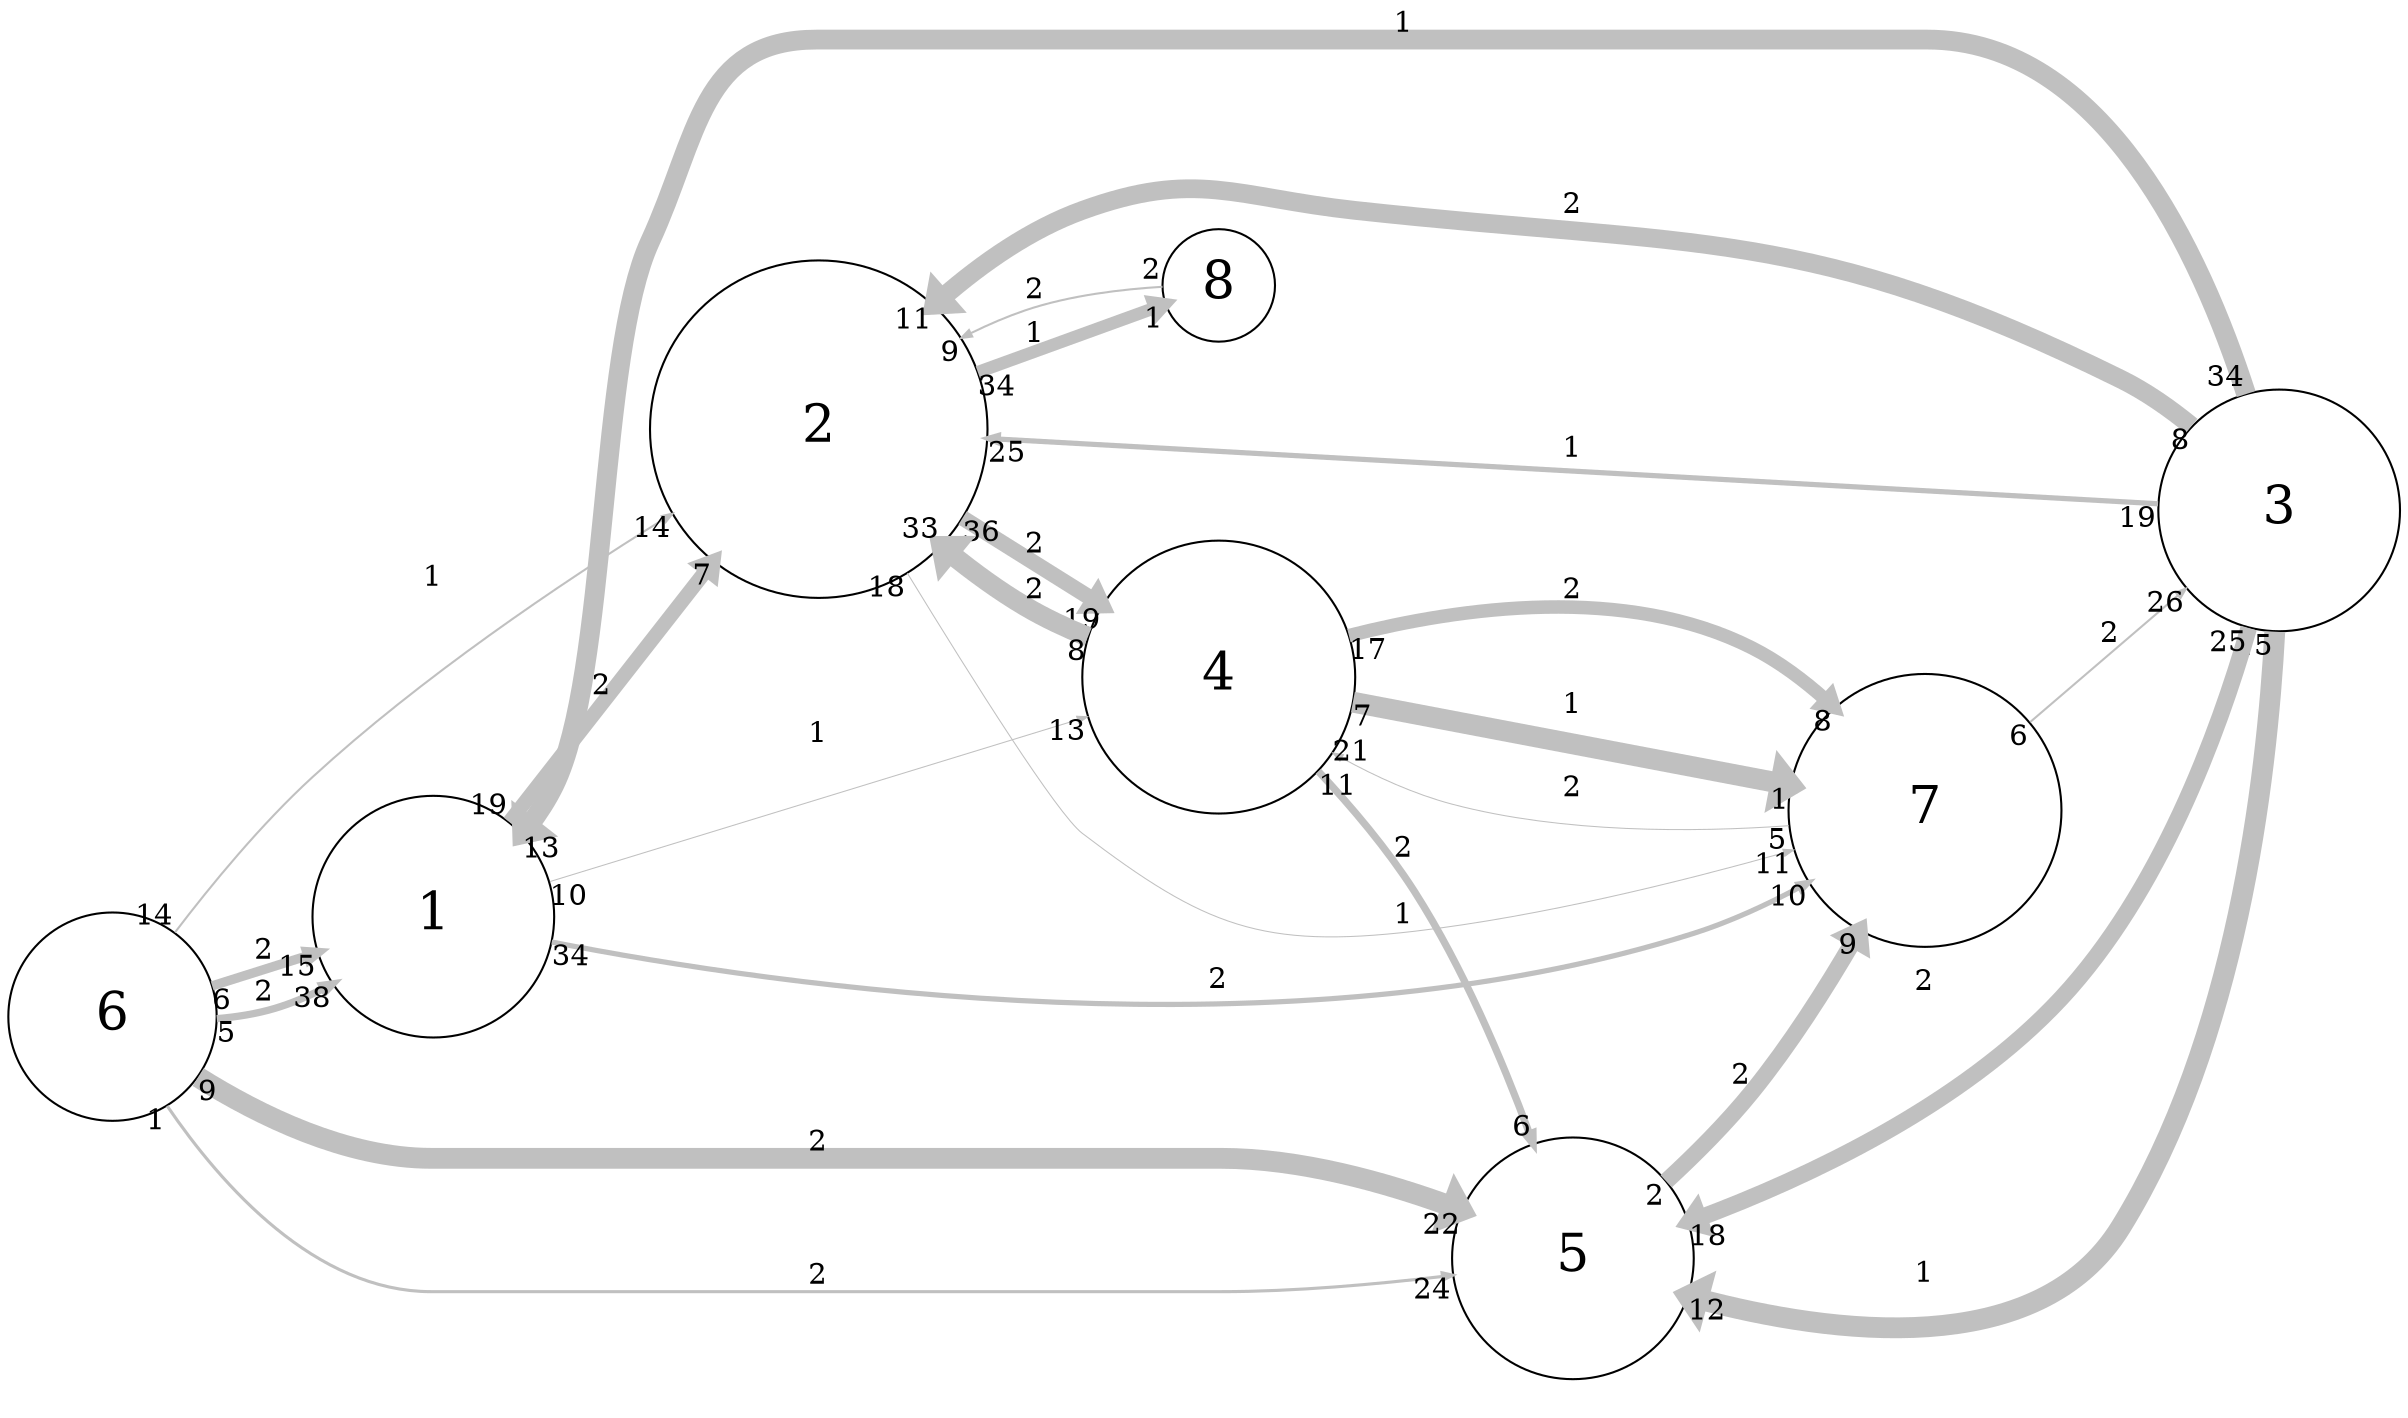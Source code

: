 digraph "" {
	graph [bb="0,0,1128.2,662.64",
		overlap=false,
		rankdir=LR,
		ratio=0.5,
		scale=1,
		splines=spline
	];
	node [fontsize=25,
		label="\N",
		shape=circle
	];
	edge [arrowsize=0.5,
		splines=true
	];
	0	[height=1.6071,
		label=1,
		pos="201.21,233.14",
		width=1.6071];
	1	[height=2.25,
		label=2,
		pos="382.21,464.14",
		width=2.25];
	0 -> 1	[key=0,
		capacity=2,
		color=grey,
		from_pd=18,
		head_lp="328.32,408.48",
		headlabel=7,
		label=2,
		lp="280.21,343.39",
		penwidth=7.0,
		pos="e,331.69,400.23 237.58,278.77 262.38,310.78 296.05,354.24 324.57,391.03",
		pt=7,
		tail_lp="244.33,287.02",
		taillabel=19,
		to_pd=6];
	3	[height=1.8214,
		label=4,
		pos="572.21,348.14",
		width=1.8214];
	0 -> 3	[key=0,
		capacity=1,
		color=grey,
		from_pd=9,
		head_lp="502.39,320.54",
		headlabel=13,
		label=1,
		lp="382.21,321.39",
		penwidth=0.5,
		pos="e,509.14,328.79 256.66,250.11 322.31,270.57 432.66,304.96 503.67,327.09",
		pt=20,
		tail_lp="263.41,241.86",
		taillabel=10,
		to_pd=12];
	6	[height=1.8214,
		label=7,
		pos="904.21,281.14",
		width=1.8214];
	0 -> 6	[key=0,
		capacity=2,
		color=grey,
		from_pd=33,
		head_lp="841.82,237.67",
		headlabel=10,
		label=2,
		lp="572.21,200.39",
		penwidth=2.5,
		pos="e,848.57,245.92 258.04,220.23 365.44,197.94 606.91,160.27 796.07,222.14 811.28,227.11 826.82,234.27 841.18,241.9",
		pt=16,
		tail_lp="264.79,211.98",
		taillabel=34,
		to_pd=9];
	1 -> 3	[key=0,
		capacity=2,
		color=grey,
		from_pd=35,
		head_lp="509.05,390.58",
		headlabel=19,
		label=2,
		lp="485.21,411.39",
		penwidth=7.5,
		pos="e,515.8,382.33 451.62,421.93 469.42,410.94 488.56,399.14 506.18,388.26",
		pt=6,
		tail_lp="458.37,413.68",
		taillabel=36,
		to_pd=18];
	1 -> 6	[key=0,
		capacity=1,
		color=grey,
		from_pd=17,
		head_lp="834.37,253.8",
		headlabel=11,
		label=1,
		lp="659.21,232.39",
		penwidth=0.5,
		pos="e,841.12,262.05 424.89,394.83 456.04,343.89 495.15,282.03 506.64,273.14 564.15,228.63 590.37,215.13 662.59,223.64 721.94,230.63 \
787.86,247.01 835.67,260.5",
		pt=20,
		tail_lp="418.14,386.58",
		taillabel=18,
		to_pd=10];
	7	[height=0.75,
		label=8,
		pos="572.21,532.14",
		width=0.75];
	1 -> 7	[key=0,
		capacity=1,
		color=grey,
		from_pd=33,
		head_lp="543.08,531.43",
		headlabel=1,
		label=1,
		lp="485.21,510.39",
		penwidth=6.0,
		pos="e,546.45,523.18 458.87,491.5 485.46,501.12 514.08,511.47 535.78,519.32",
		pt=9,
		tail_lp="465.62,483.25",
		taillabel=34,
		to_pd=0];
	3 -> 1	[key=0,
		capacity=2,
		color=grey,
		from_pd=7,
		head_lp="434.55,416.54",
		headlabel=33,
		label=2,
		lp="485.21,388.39",
		penwidth=9.5,
		pos="e,441.3,408.29 508.83,366.77 499.52,370.49 490.25,374.78 481.84,379.64 471.26,385.75 460.74,393.05 450.73,400.78",
		pt=2,
		tail_lp="505.45,358.52",
		taillabel=8,
		to_pd=32];
	3 -> 6	[key=0,
		capacity=2,
		color=grey,
		from_pd=16,
		head_lp="863.74,338.42",
		headlabel=8,
		label=2,
		lp="738.21,389.39",
		penwidth=6.5,
		pos="e,860.37,330.17 634.93,368.22 687.57,381.53 763.56,391.4 820.59,360.14 831.63,354.09 842.27,346.18 852.03,337.72",
		pt=8,
		tail_lp="641.68,376.47",
		taillabel=17,
		to_pd=7];
	3 -> 6	[key=1,
		capacity=1,
		color=grey,
		from_pd=6,
		head_lp="836.13,285.82",
		headlabel=1,
		label=1,
		lp="738.21,334.39",
		penwidth=10.0,
		pos="e,839.5,294.07 636.84,335.22 691.2,324.18 769.51,308.28 827.16,296.58",
		pt=1,
		tail_lp="640.22,343.47",
		taillabel=7,
		to_pd=0];
	4	[height=1.6071,
		label=5,
		pos="738.21,71.137",
		width=1.6071];
	3 -> 4	[key=0,
		capacity=2,
		color=grey,
		from_pd=10,
		head_lp="715.12,134.09",
		headlabel=6,
		label=2,
		lp="659.21,262.39",
		penwidth=3.5,
		pos="e,718.5,125.84 618.73,301.32 633.9,284.2 650.1,264.12 662.59,244.14 683.9,210.03 701.95,168.79 714.96,135.12",
		pt=14,
		tail_lp="611.98,309.57",
		taillabel=11,
		to_pd=5];
	6 -> 3	[key=0,
		capacity=2,
		color=grey,
		from_pd=4,
		head_lp="632.16,317.44",
		headlabel=21,
		label=2,
		lp="738.21,292.39",
		penwidth=0.5,
		pos="e,625.41,309.19 839.02,273.06 793.79,269.48 732.28,268.9 680.36,283.64 663.04,288.55 645.7,297.05 630.17,306.3",
		pt=20,
		tail_lp="835.65,264.81",
		taillabel=5,
		to_pd=20];
	2	[height=1.6071,
		label=3,
		pos="1070.2,428.14",
		width=1.6071];
	6 -> 2	[key=0,
		capacity=2,
		color=grey,
		from_pd=5,
		head_lp="1033.3,381.63",
		headlabel=26,
		label=2,
		lp="991.21,367.39",
		penwidth=1.0,
		pos="e,1026.5,389.88 953.53,324.45 975.05,343.74 1000.3,366.38 1021.7,385.59",
		pt=19,
		tail_lp="950.16,332.7",
		taillabel=6,
		to_pd=25];
	7 -> 1	[key=0,
		capacity=2,
		color=grey,
		from_pd=1,
		head_lp="446.4,517.43",
		headlabel=9,
		label=2,
		lp="485.21,532.39",
		penwidth=1.0,
		pos="e,449.78,509.18 544.78,532.47 526.64,531.99 502.27,529.9 481.84,523.14 472.9,520.18 463.9,516.3 455.17,511.95",
		pt=19,
		tail_lp="541.4,540.72",
		taillabel=2,
		to_pd=8];
	2 -> 0	[key=0,
		capacity=1,
		color=grey,
		from_pd=33,
		head_lp="237.11,264.41",
		headlabel=13,
		label=1,
		lp="659.21,654.39",
		penwidth=9.5,
		pos="e,243.86,272.66 1053.9,483.99 1032.3,548.58 986.32,646.14 905.21,646.14 381.21,646.14 381.21,646.14 381.21,646.14 327.03,646.14 \
324.24,603.19 301.21,554.14 276.53,501.55 284.24,348.5 259.07,296.14 256.85,291.51 254.17,286.97 251.21,282.58",
		pt=2,
		tail_lp="1047.1,492.24",
		taillabel=34,
		to_pd=12];
	2 -> 1	[key=0,
		capacity=2,
		color=grey,
		from_pd=7,
		head_lp="430.61,515.62",
		headlabel=11,
		label=2,
		lp="738.21,571.39",
		penwidth=9.0,
		pos="e,437.36,523.87 1028.4,468.69 1018,477.18 1006.5,485.3 994.59,491.14 849,562.7 799.1,550.93 637.79,568.14 579.83,574.32 561.39,588.13 \
506.64,568.14 484.9,560.2 464.34,546.55 446.46,531.71",
		pt=3,
		tail_lp="1031.7,460.44",
		taillabel=8,
		to_pd=10];
	2 -> 1	[key=1,
		capacity=1,
		color=grey,
		from_pd=18,
		head_lp="470.34,451.67",
		headlabel=25,
		label=1,
		lp="738.21,457.39",
		penwidth=2.5,
		pos="e,463.59,459.92 1012.1,431.14 892.47,437.41 614.99,451.97 471.97,459.48",
		pt=16,
		tail_lp="1005.3,422.89",
		taillabel=19,
		to_pd=24];
	2 -> 4	[key=0,
		capacity=1,
		color=grey,
		from_pd=14,
		head_lp="799.92,60.394",
		headlabel=12,
		label=1,
		lp="904.21,63.387",
		penwidth=10.0,
		pos="e,793.17,52.144 1066.7,369.98 1061.4,298.42 1045.1,175.12 994.59,83.137 960.31,20.732 868.72,31.822 805.1,48.805",
		pt=1,
		tail_lp="1060,361.73",
		taillabel=15,
		to_pd=11];
	2 -> 4	[key=1,
		capacity=2,
		color=grey,
		from_pd=24,
		head_lp="800.74,78.885",
		headlabel=18,
		label=2,
		lp="904.21,198.39",
		penwidth=8.0,
		pos="e,793.99,87.135 1057.4,371.43 1044,318.87 1017.4,241.22 969.79,189.64 925.08,141.22 856.08,109.42 805.21,91.069",
		pt=5,
		tail_lp="1050.7,363.18",
		taillabel=25,
		to_pd=17];
	4 -> 6	[key=0,
		capacity=2,
		color=grey,
		from_pd=1,
		head_lp="869.1,215.29",
		headlabel=9,
		label=2,
		lp="817.21,155.39",
		penwidth=8.0,
		pos="e,872.48,223.54 783.19,107.9 795.97,119.62 809.47,133.08 820.59,146.64 837.39,167.13 853.29,191.33 866.57,213.51",
		pt=5,
		tail_lp="779.82,99.649",
		taillabel=2,
		to_pd=8];
	5	[height=1.3929,
		label=6,
		pos="50.214,184.14",
		width=1.3929];
	5 -> 0	[key=0,
		capacity=2,
		color=grey,
		from_pd=5,
		head_lp="139.09,223.51",
		headlabel=15,
		label=2,
		lp="121.21,216.39",
		penwidth=4.5,
		pos="e,145.84,215.26 98.359,199.64 110.15,203.52 123,207.74 135.48,211.85",
		pt=12,
		tail_lp="101.73,191.39",
		taillabel=6,
		to_pd=14];
	5 -> 0	[key=1,
		capacity=2,
		color=grey,
		from_pd=4,
		head_lp="146.73,191.98",
		headlabel=38,
		label=2,
		lp="121.21,196.39",
		penwidth=3.5,
		pos="e,153.48,200.23 100.73,183.16 108.82,183.95 117.02,185.34 124.59,187.64 131.34,189.69 138.11,192.47 144.68,195.66",
		pt=14,
		tail_lp="104.1,174.91",
		taillabel=5,
		to_pd=37];
	5 -> 1	[key=0,
		capacity=1,
		color=grey,
		from_pd=13,
		head_lp="304.87,415.57",
		headlabel=14,
		label=1,
		lp="201.21,397.39",
		penwidth=1.0,
		pos="e,311.62,423.82 79.247,225.28 96.269,248.66 119.3,277.66 143.36,300.14 193.21,346.73 257.25,390.12 306.32,420.55",
		pt=19,
		tail_lp="85.997,233.53",
		taillabel=14,
		to_pd=13];
	5 -> 4	[key=0,
		capacity=2,
		color=grey,
		from_pd=8,
		head_lp="678.41,102.82",
		headlabel=22,
		label=2,
		lp="382.21,127.39",
		penwidth=10.0,
		pos="e,685.16,94.574 91.864,155.63 120.72,138.16 161.13,119.14 200.21,119.14 200.21,119.14 200.21,119.14 573.21,119.14 607.26,119.14 \
643.74,109.49 673.63,98.846",
		pt=1,
		tail_lp="88.489,163.88",
		taillabel=9,
		to_pd=21];
	5 -> 4	[key=1,
		capacity=2,
		color=grey,
		from_pd=0,
		head_lp="674.07,54.138",
		headlabel=24,
		label=2,
		lp="382.21,62.387",
		penwidth=1.5,
		pos="e,680.82,62.388 76.401,141.21 102.21,103.34 146.14,54.137 200.21,54.137 200.21,54.137 200.21,54.137 573.21,54.137 606.47,54.137 \
643.32,57.638 673.65,61.463",
		pt=18,
		tail_lp="79.776,132.96",
		taillabel=1,
		to_pd=23];
}
